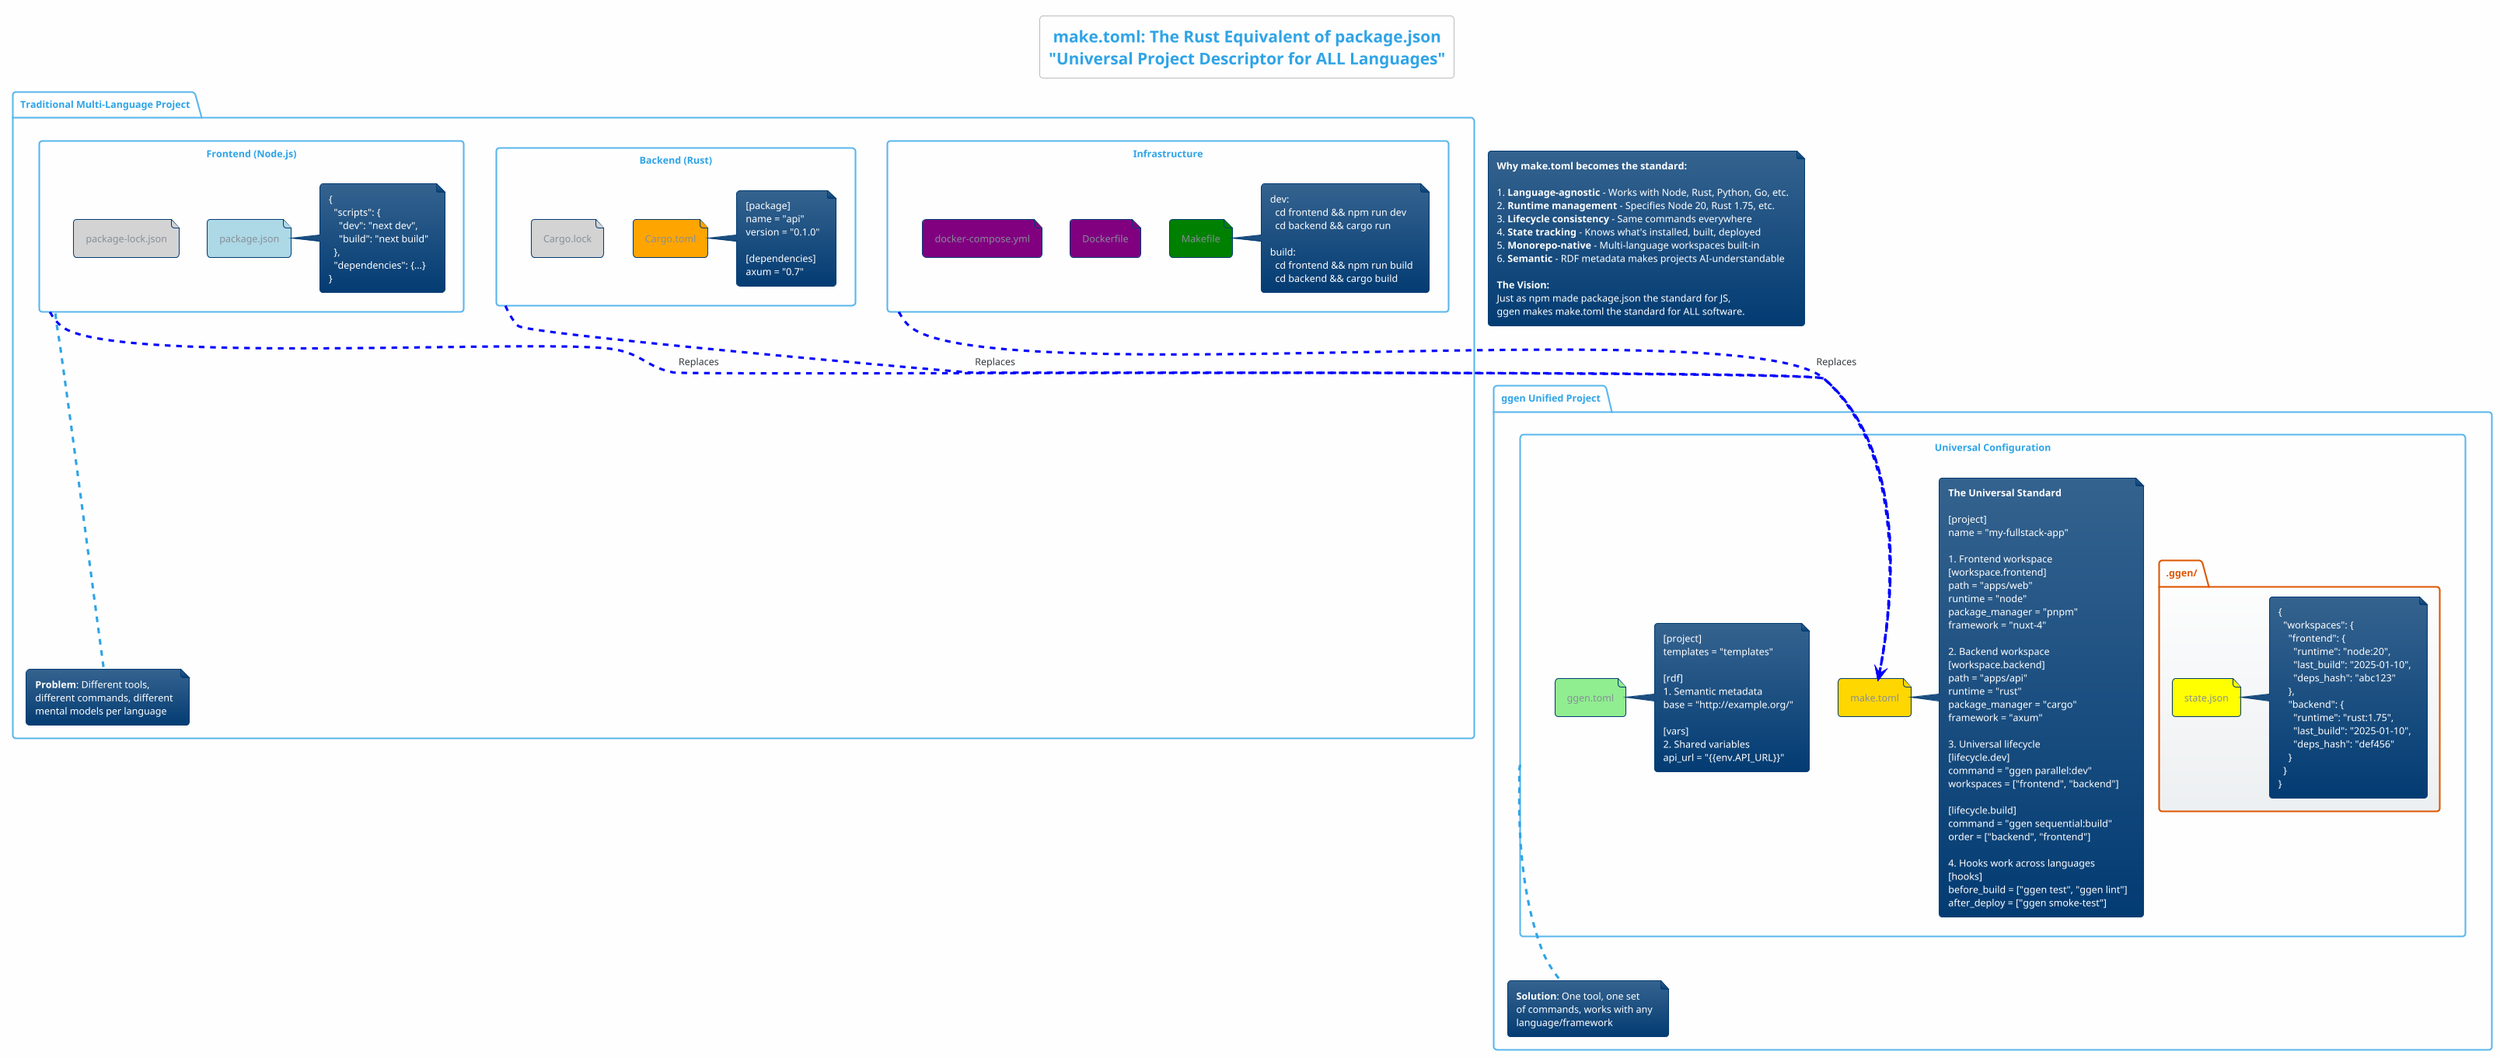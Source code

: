 @startuml make-toml-vs-package-json

!theme cerulean
skinparam backgroundColor #FEFEFE

title make.toml: The Rust Equivalent of package.json\n"Universal Project Descriptor for ALL Languages"

' Left side - Traditional approach
package "Traditional Multi-Language Project" {
  rectangle "Frontend (Node.js)" as frontend {
    file "package.json" as pkgjson #LightBlue
    note right of pkgjson
      {
        "scripts": {
          "dev": "next dev",
          "build": "next build"
        },
        "dependencies": {...}
      }
    end note

    file "package-lock.json" as pkglock #LightGray
  }

  rectangle "Backend (Rust)" as backend {
    file "Cargo.toml" as cargo #Orange
    note right of cargo
      [package]
      name = "api"
      version = "0.1.0"

      [dependencies]
      axum = "0.7"
    end note

    file "Cargo.lock" as cargolock #LightGray
  }

  rectangle "Infrastructure" as infra {
    file "Dockerfile" as docker #Purple
    file "docker-compose.yml" as compose #Purple
    file "Makefile" as makefile #Green
    note right of makefile
      dev:
        cd frontend && npm run dev
        cd backend && cargo run

      build:
        cd frontend && npm run build
        cd backend && cargo build
    end note
  }

  note bottom of frontend
    **Problem**: Different tools,
    different commands, different
    mental models per language
  end note
}

' Right side - ggen approach
package "ggen Unified Project" {
  rectangle "Universal Configuration" as unified {
    file "make.toml" as maketoml #Gold
    note right of maketoml
      **The Universal Standard**

      [project]
      name = "my-fullstack-app"

      # Frontend workspace
      [workspace.frontend]
      path = "apps/web"
      runtime = "node"
      package_manager = "pnpm"
      framework = "nuxt-4"

      # Backend workspace
      [workspace.backend]
      path = "apps/api"
      runtime = "rust"
      package_manager = "cargo"
      framework = "axum"

      # Universal lifecycle
      [lifecycle.dev]
      command = "ggen parallel:dev"
      workspaces = ["frontend", "backend"]

      [lifecycle.build]
      command = "ggen sequential:build"
      order = ["backend", "frontend"]

      # Hooks work across languages
      [hooks]
      before_build = ["ggen test", "ggen lint"]
      after_deploy = ["ggen smoke-test"]
    end note

    file "ggen.toml" as ggentoml #LightGreen
    note right of ggentoml
      [project]
      templates = "templates"

      [rdf]
      # Semantic metadata
      base = "http://example.org/"

      [vars]
      # Shared variables
      api_url = "{{env.API_URL}}"
    end note

    folder ".ggen/" as ggendir {
      file "state.json" as state #Yellow
      note right of state
        {
          "workspaces": {
            "frontend": {
              "runtime": "node:20",
              "last_build": "2025-01-10",
              "deps_hash": "abc123"
            },
            "backend": {
              "runtime": "rust:1.75",
              "last_build": "2025-01-10",
              "deps_hash": "def456"
            }
          }
        }
      end note
    }
  }

  note bottom of unified
    **Solution**: One tool, one set
    of commands, works with any
    language/framework
  end note
}

' Comparison arrows
frontend -[#blue,dashed]-> maketoml : "Replaces"
backend -[#blue,dashed]-> maketoml : "Replaces"
infra -[#blue,dashed]-> maketoml : "Replaces"

note as adoption
  **Why make.toml becomes the standard:**

  1. **Language-agnostic** - Works with Node, Rust, Python, Go, etc.
  2. **Runtime management** - Specifies Node 20, Rust 1.75, etc.
  3. **Lifecycle consistency** - Same commands everywhere
  4. **State tracking** - Knows what's installed, built, deployed
  5. **Monorepo-native** - Multi-language workspaces built-in
  6. **Semantic** - RDF metadata makes projects AI-understandable

  **The Vision:**
  Just as npm made package.json the standard for JS,
  ggen makes make.toml the standard for ALL software.
end note

@enduml
